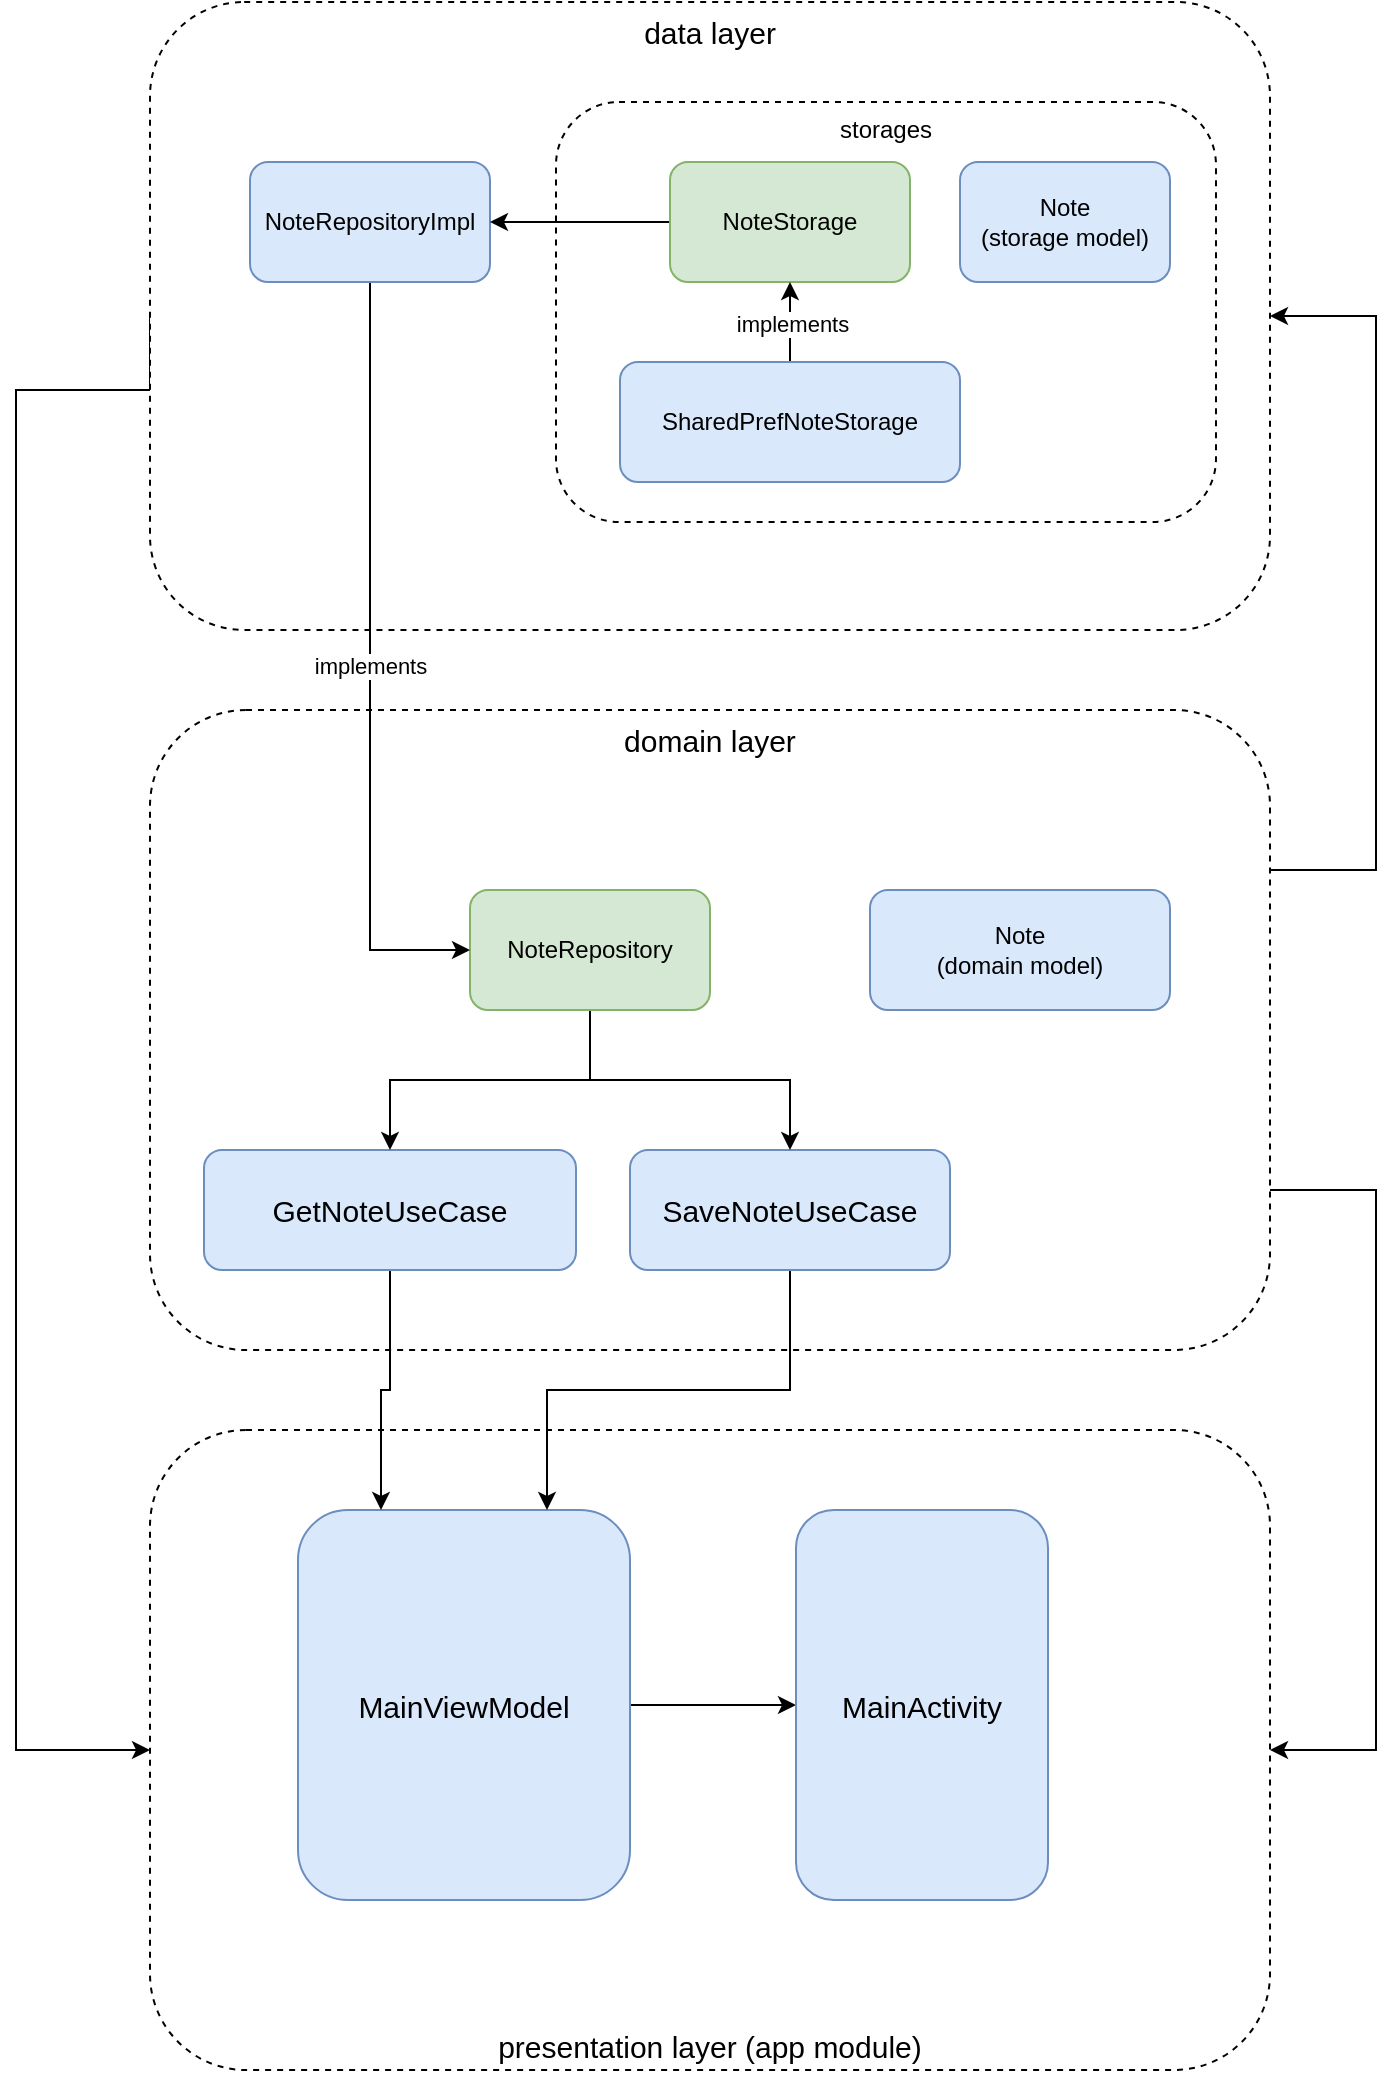 <mxfile version="20.2.3" type="device"><diagram id="C5RBs43oDa-KdzZeNtuy" name="Page-1"><mxGraphModel dx="1503" dy="480" grid="1" gridSize="10" guides="1" tooltips="1" connect="1" arrows="1" fold="1" page="1" pageScale="1" pageWidth="827" pageHeight="1169" math="0" shadow="0"><root><mxCell id="WIyWlLk6GJQsqaUBKTNV-0"/><mxCell id="WIyWlLk6GJQsqaUBKTNV-1" parent="WIyWlLk6GJQsqaUBKTNV-0"/><mxCell id="vnj55v6ReMXGWEJXNiac-30" style="edgeStyle=orthogonalEdgeStyle;rounded=0;orthogonalLoop=1;jettySize=auto;html=1;exitX=0;exitY=0.5;exitDx=0;exitDy=0;entryX=0;entryY=0.5;entryDx=0;entryDy=0;fontSize=15;" parent="WIyWlLk6GJQsqaUBKTNV-1" source="vnj55v6ReMXGWEJXNiac-8" target="vnj55v6ReMXGWEJXNiac-11" edge="1"><mxGeometry relative="1" as="geometry"><Array as="points"><mxPoint x="-760" y="224"/><mxPoint x="-760" y="904"/></Array></mxGeometry></mxCell><mxCell id="vnj55v6ReMXGWEJXNiac-8" value="data layer" style="rounded=1;whiteSpace=wrap;html=1;verticalAlign=top;fontSize=15;dashed=1;" parent="WIyWlLk6GJQsqaUBKTNV-1" vertex="1"><mxGeometry x="-693" y="30" width="560" height="314" as="geometry"/></mxCell><mxCell id="vnj55v6ReMXGWEJXNiac-32" style="edgeStyle=orthogonalEdgeStyle;rounded=0;orthogonalLoop=1;jettySize=auto;html=1;entryX=1;entryY=0.5;entryDx=0;entryDy=0;fontSize=15;exitX=1;exitY=0.75;exitDx=0;exitDy=0;" parent="WIyWlLk6GJQsqaUBKTNV-1" source="vnj55v6ReMXGWEJXNiac-9" target="vnj55v6ReMXGWEJXNiac-11" edge="1"><mxGeometry relative="1" as="geometry"><mxPoint x="-120" y="580" as="sourcePoint"/><Array as="points"><mxPoint x="-80" y="624"/><mxPoint x="-80" y="904"/></Array></mxGeometry></mxCell><mxCell id="vnj55v6ReMXGWEJXNiac-33" style="edgeStyle=orthogonalEdgeStyle;rounded=0;orthogonalLoop=1;jettySize=auto;html=1;exitX=1;exitY=0.25;exitDx=0;exitDy=0;entryX=1;entryY=0.5;entryDx=0;entryDy=0;fontSize=15;" parent="WIyWlLk6GJQsqaUBKTNV-1" source="vnj55v6ReMXGWEJXNiac-9" target="vnj55v6ReMXGWEJXNiac-8" edge="1"><mxGeometry relative="1" as="geometry"><Array as="points"><mxPoint x="-80" y="464"/><mxPoint x="-80" y="187"/></Array></mxGeometry></mxCell><mxCell id="vnj55v6ReMXGWEJXNiac-9" value="domain layer" style="rounded=1;whiteSpace=wrap;html=1;verticalAlign=top;fontSize=15;dashed=1;" parent="WIyWlLk6GJQsqaUBKTNV-1" vertex="1"><mxGeometry x="-693" y="384" width="560" height="320" as="geometry"/></mxCell><mxCell id="vnj55v6ReMXGWEJXNiac-11" value="presentation layer (app module)" style="rounded=1;whiteSpace=wrap;html=1;verticalAlign=bottom;fontSize=15;dashed=1;" parent="WIyWlLk6GJQsqaUBKTNV-1" vertex="1"><mxGeometry x="-693" y="744" width="560" height="320" as="geometry"/></mxCell><mxCell id="_joPI_pk3nklU7yXS8wn-1" style="edgeStyle=orthogonalEdgeStyle;rounded=0;orthogonalLoop=1;jettySize=auto;html=1;exitX=1;exitY=0.5;exitDx=0;exitDy=0;" edge="1" parent="WIyWlLk6GJQsqaUBKTNV-1" source="vnj55v6ReMXGWEJXNiac-13" target="_joPI_pk3nklU7yXS8wn-0"><mxGeometry relative="1" as="geometry"/></mxCell><mxCell id="vnj55v6ReMXGWEJXNiac-13" value="MainViewModel" style="rounded=1;whiteSpace=wrap;html=1;fontSize=15;fillColor=#dae8fc;strokeColor=#6c8ebf;" parent="WIyWlLk6GJQsqaUBKTNV-1" vertex="1"><mxGeometry x="-619" y="784" width="166" height="195" as="geometry"/></mxCell><mxCell id="vnj55v6ReMXGWEJXNiac-14" value="Note&lt;br style=&quot;font-size: 12px;&quot;&gt;(domain model)" style="rounded=1;whiteSpace=wrap;html=1;fontSize=12;fillColor=#dae8fc;strokeColor=#6c8ebf;" parent="WIyWlLk6GJQsqaUBKTNV-1" vertex="1"><mxGeometry x="-333" y="474" width="150" height="60" as="geometry"/></mxCell><mxCell id="vnj55v6ReMXGWEJXNiac-21" style="edgeStyle=orthogonalEdgeStyle;rounded=0;orthogonalLoop=1;jettySize=auto;html=1;exitX=0.5;exitY=1;exitDx=0;exitDy=0;entryX=0.25;entryY=0;entryDx=0;entryDy=0;fontSize=15;" parent="WIyWlLk6GJQsqaUBKTNV-1" source="vnj55v6ReMXGWEJXNiac-15" target="vnj55v6ReMXGWEJXNiac-13" edge="1"><mxGeometry relative="1" as="geometry"/></mxCell><mxCell id="vnj55v6ReMXGWEJXNiac-15" value="GetNoteUseCase" style="rounded=1;whiteSpace=wrap;html=1;fontSize=15;fillColor=#dae8fc;strokeColor=#6c8ebf;" parent="WIyWlLk6GJQsqaUBKTNV-1" vertex="1"><mxGeometry x="-666" y="604" width="186" height="60" as="geometry"/></mxCell><mxCell id="vnj55v6ReMXGWEJXNiac-22" style="edgeStyle=orthogonalEdgeStyle;rounded=0;orthogonalLoop=1;jettySize=auto;html=1;exitX=0.5;exitY=1;exitDx=0;exitDy=0;entryX=0.75;entryY=0;entryDx=0;entryDy=0;fontSize=15;" parent="WIyWlLk6GJQsqaUBKTNV-1" source="vnj55v6ReMXGWEJXNiac-16" target="vnj55v6ReMXGWEJXNiac-13" edge="1"><mxGeometry relative="1" as="geometry"/></mxCell><mxCell id="vnj55v6ReMXGWEJXNiac-16" value="SaveNoteUseCase" style="rounded=1;whiteSpace=wrap;html=1;fontSize=15;fillColor=#dae8fc;strokeColor=#6c8ebf;" parent="WIyWlLk6GJQsqaUBKTNV-1" vertex="1"><mxGeometry x="-453" y="604" width="160" height="60" as="geometry"/></mxCell><mxCell id="vnj55v6ReMXGWEJXNiac-27" style="edgeStyle=orthogonalEdgeStyle;rounded=0;orthogonalLoop=1;jettySize=auto;html=1;exitX=0.5;exitY=1;exitDx=0;exitDy=0;entryX=0.5;entryY=0;entryDx=0;entryDy=0;fontSize=15;" parent="WIyWlLk6GJQsqaUBKTNV-1" source="vnj55v6ReMXGWEJXNiac-24" target="vnj55v6ReMXGWEJXNiac-15" edge="1"><mxGeometry relative="1" as="geometry"/></mxCell><mxCell id="vnj55v6ReMXGWEJXNiac-28" style="edgeStyle=orthogonalEdgeStyle;rounded=0;orthogonalLoop=1;jettySize=auto;html=1;exitX=0.5;exitY=1;exitDx=0;exitDy=0;entryX=0.5;entryY=0;entryDx=0;entryDy=0;fontSize=15;" parent="WIyWlLk6GJQsqaUBKTNV-1" source="vnj55v6ReMXGWEJXNiac-24" target="vnj55v6ReMXGWEJXNiac-16" edge="1"><mxGeometry relative="1" as="geometry"/></mxCell><mxCell id="vnj55v6ReMXGWEJXNiac-24" value="NoteRepository" style="rounded=1;whiteSpace=wrap;html=1;fillColor=#d5e8d4;strokeColor=#82b366;" parent="WIyWlLk6GJQsqaUBKTNV-1" vertex="1"><mxGeometry x="-533" y="474" width="120" height="60" as="geometry"/></mxCell><mxCell id="s_BeRykuZFocmq_BEXav-7" value="implements" style="edgeStyle=orthogonalEdgeStyle;rounded=0;orthogonalLoop=1;jettySize=auto;html=1;exitX=0.5;exitY=1;exitDx=0;exitDy=0;entryX=0;entryY=0.5;entryDx=0;entryDy=0;" parent="WIyWlLk6GJQsqaUBKTNV-1" source="vnj55v6ReMXGWEJXNiac-29" target="vnj55v6ReMXGWEJXNiac-24" edge="1"><mxGeometry relative="1" as="geometry"/></mxCell><mxCell id="vnj55v6ReMXGWEJXNiac-29" value="NoteRepositoryImpl" style="rounded=1;whiteSpace=wrap;html=1;fillColor=#dae8fc;strokeColor=#6c8ebf;" parent="WIyWlLk6GJQsqaUBKTNV-1" vertex="1"><mxGeometry x="-643" y="110" width="120" height="60" as="geometry"/></mxCell><mxCell id="s_BeRykuZFocmq_BEXav-6" value="storages" style="rounded=1;whiteSpace=wrap;html=1;dashed=1;verticalAlign=top;" parent="WIyWlLk6GJQsqaUBKTNV-1" vertex="1"><mxGeometry x="-490" y="80" width="330" height="210" as="geometry"/></mxCell><mxCell id="s_BeRykuZFocmq_BEXav-3" style="edgeStyle=orthogonalEdgeStyle;rounded=0;orthogonalLoop=1;jettySize=auto;html=1;" parent="WIyWlLk6GJQsqaUBKTNV-1" source="s_BeRykuZFocmq_BEXav-0" target="vnj55v6ReMXGWEJXNiac-29" edge="1"><mxGeometry relative="1" as="geometry"/></mxCell><mxCell id="s_BeRykuZFocmq_BEXav-0" value="NoteStorage" style="rounded=1;whiteSpace=wrap;html=1;fillColor=#d5e8d4;strokeColor=#82b366;" parent="WIyWlLk6GJQsqaUBKTNV-1" vertex="1"><mxGeometry x="-433" y="110" width="120" height="60" as="geometry"/></mxCell><mxCell id="s_BeRykuZFocmq_BEXav-4" style="edgeStyle=orthogonalEdgeStyle;rounded=0;orthogonalLoop=1;jettySize=auto;html=1;" parent="WIyWlLk6GJQsqaUBKTNV-1" source="s_BeRykuZFocmq_BEXav-1" target="s_BeRykuZFocmq_BEXav-0" edge="1"><mxGeometry relative="1" as="geometry"/></mxCell><mxCell id="s_BeRykuZFocmq_BEXav-10" value="implements" style="edgeLabel;html=1;align=center;verticalAlign=middle;resizable=0;points=[];" parent="s_BeRykuZFocmq_BEXav-4" vertex="1" connectable="0"><mxGeometry x="-0.052" y="-1" relative="1" as="geometry"><mxPoint as="offset"/></mxGeometry></mxCell><mxCell id="s_BeRykuZFocmq_BEXav-1" value="SharedPrefNoteStorage" style="rounded=1;whiteSpace=wrap;html=1;fillColor=#dae8fc;strokeColor=#6c8ebf;" parent="WIyWlLk6GJQsqaUBKTNV-1" vertex="1"><mxGeometry x="-458" y="210" width="170" height="60" as="geometry"/></mxCell><mxCell id="s_BeRykuZFocmq_BEXav-11" value="Note&lt;br style=&quot;font-size: 12px;&quot;&gt;(storage model)" style="rounded=1;whiteSpace=wrap;html=1;fontSize=12;fillColor=#dae8fc;strokeColor=#6c8ebf;" parent="WIyWlLk6GJQsqaUBKTNV-1" vertex="1"><mxGeometry x="-288" y="110" width="105" height="60" as="geometry"/></mxCell><mxCell id="_joPI_pk3nklU7yXS8wn-0" value="MainActivity" style="rounded=1;whiteSpace=wrap;html=1;fontSize=15;fillColor=#dae8fc;strokeColor=#6c8ebf;" vertex="1" parent="WIyWlLk6GJQsqaUBKTNV-1"><mxGeometry x="-370" y="784" width="126" height="195" as="geometry"/></mxCell></root></mxGraphModel></diagram></mxfile>